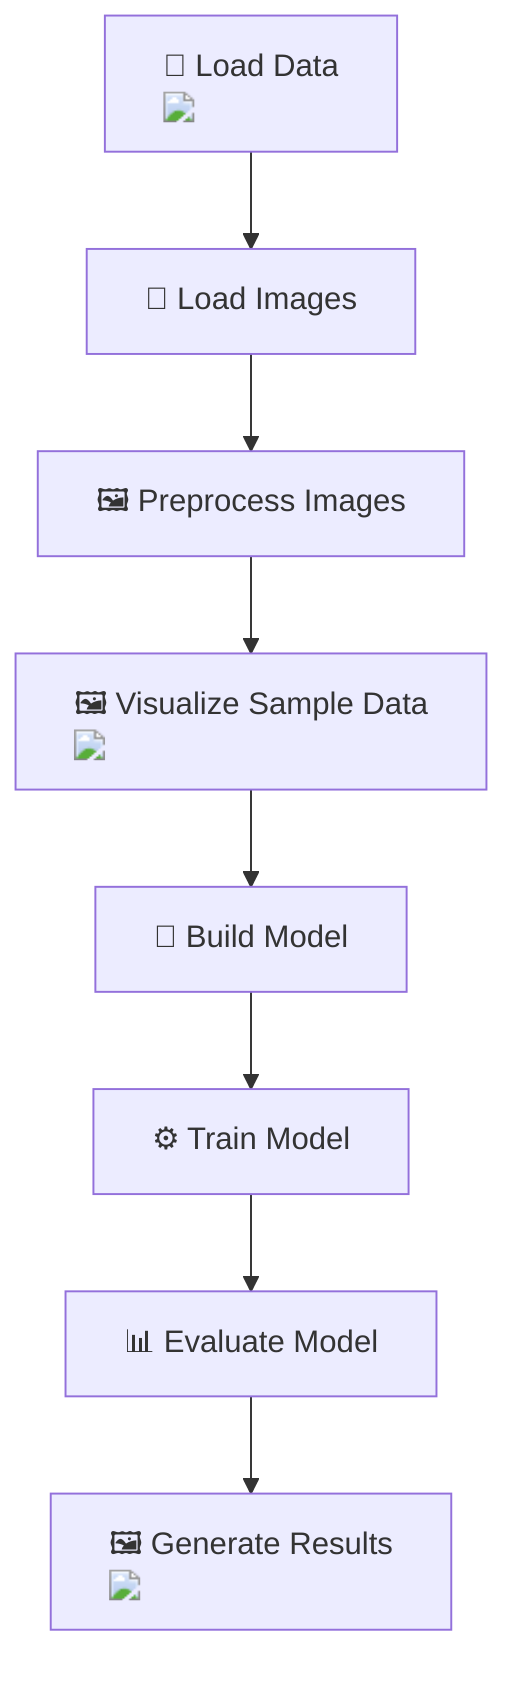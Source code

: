 graph TD
    A["📂 Load Data <img src='icons/file.svg' />"] --> B["📸 Load Images"]
    B --> C["🖼️ Preprocess Images"]
    C --> D["🖼️ Visualize Sample Data <img src='dummy_plots/barplot_template.svg' />"]
    D --> E["🧠 Build Model"]
    E --> F["⚙️ Train Model"]
    F --> G["📊 Evaluate Model"]
    G --> H["🖼️ Generate Results <img src='dummy_plots/scatter_plot_template.svg' />"]